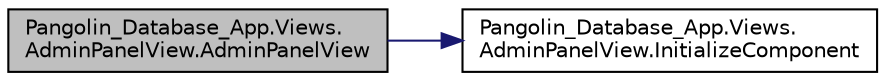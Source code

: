 digraph "Pangolin_Database_App.Views.AdminPanelView.AdminPanelView"
{
 // LATEX_PDF_SIZE
  edge [fontname="Helvetica",fontsize="10",labelfontname="Helvetica",labelfontsize="10"];
  node [fontname="Helvetica",fontsize="10",shape=record];
  rankdir="LR";
  Node1 [label="Pangolin_Database_App.Views.\lAdminPanelView.AdminPanelView",height=0.2,width=0.4,color="black", fillcolor="grey75", style="filled", fontcolor="black",tooltip=" "];
  Node1 -> Node2 [color="midnightblue",fontsize="10",style="solid"];
  Node2 [label="Pangolin_Database_App.Views.\lAdminPanelView.InitializeComponent",height=0.2,width=0.4,color="black", fillcolor="white", style="filled",URL="$class_pangolin___database___app_1_1_views_1_1_admin_panel_view.html#a780656c46b6c04c759ea27f5794d7d68",tooltip="InitializeComponent"];
}
